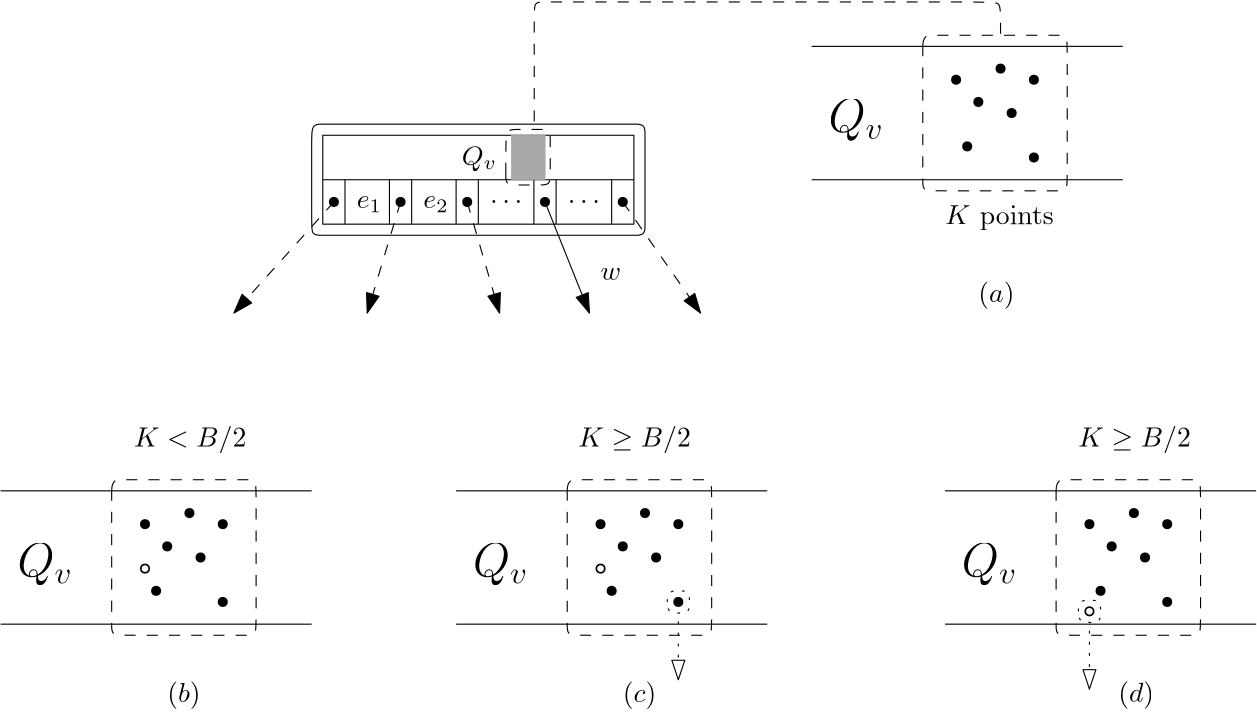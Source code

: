 <?xml version="1.0"?>
<!DOCTYPE ipe SYSTEM "ipe.dtd">
<ipe version="70107" creator="Ipe 7.2.2">
<info created="D:20160327185759" modified="D:20160531110619"/>
<ipestyle name="basic">
<symbol name="arrow/arc(spx)">
<path stroke="sym-stroke" fill="sym-stroke" pen="sym-pen">
0 0 m
-1 0.333 l
-1 -0.333 l
h
</path>
</symbol>
<symbol name="arrow/farc(spx)">
<path stroke="sym-stroke" fill="white" pen="sym-pen">
0 0 m
-1 0.333 l
-1 -0.333 l
h
</path>
</symbol>
<symbol name="mark/circle(sx)" transformations="translations">
<path fill="sym-stroke">
0.6 0 0 0.6 0 0 e
0.4 0 0 0.4 0 0 e
</path>
</symbol>
<symbol name="mark/disk(sx)" transformations="translations">
<path fill="sym-stroke">
0.6 0 0 0.6 0 0 e
</path>
</symbol>
<symbol name="mark/fdisk(sfx)" transformations="translations">
<group>
<path fill="sym-fill">
0.5 0 0 0.5 0 0 e
</path>
<path fill="sym-stroke" fillrule="eofill">
0.6 0 0 0.6 0 0 e
0.4 0 0 0.4 0 0 e
</path>
</group>
</symbol>
<symbol name="mark/box(sx)" transformations="translations">
<path fill="sym-stroke" fillrule="eofill">
-0.6 -0.6 m
0.6 -0.6 l
0.6 0.6 l
-0.6 0.6 l
h
-0.4 -0.4 m
0.4 -0.4 l
0.4 0.4 l
-0.4 0.4 l
h
</path>
</symbol>
<symbol name="mark/square(sx)" transformations="translations">
<path fill="sym-stroke">
-0.6 -0.6 m
0.6 -0.6 l
0.6 0.6 l
-0.6 0.6 l
h
</path>
</symbol>
<symbol name="mark/fsquare(sfx)" transformations="translations">
<group>
<path fill="sym-fill">
-0.5 -0.5 m
0.5 -0.5 l
0.5 0.5 l
-0.5 0.5 l
h
</path>
<path fill="sym-stroke" fillrule="eofill">
-0.6 -0.6 m
0.6 -0.6 l
0.6 0.6 l
-0.6 0.6 l
h
-0.4 -0.4 m
0.4 -0.4 l
0.4 0.4 l
-0.4 0.4 l
h
</path>
</group>
</symbol>
<symbol name="mark/cross(sx)" transformations="translations">
<group>
<path fill="sym-stroke">
-0.43 -0.57 m
0.57 0.43 l
0.43 0.57 l
-0.57 -0.43 l
h
</path>
<path fill="sym-stroke">
-0.43 0.57 m
0.57 -0.43 l
0.43 -0.57 l
-0.57 0.43 l
h
</path>
</group>
</symbol>
<symbol name="arrow/fnormal(spx)">
<path stroke="sym-stroke" fill="white" pen="sym-pen">
0 0 m
-1 0.333 l
-1 -0.333 l
h
</path>
</symbol>
<symbol name="arrow/pointed(spx)">
<path stroke="sym-stroke" fill="sym-stroke" pen="sym-pen">
0 0 m
-1 0.333 l
-0.8 0 l
-1 -0.333 l
h
</path>
</symbol>
<symbol name="arrow/fpointed(spx)">
<path stroke="sym-stroke" fill="white" pen="sym-pen">
0 0 m
-1 0.333 l
-0.8 0 l
-1 -0.333 l
h
</path>
</symbol>
<symbol name="arrow/linear(spx)">
<path stroke="sym-stroke" pen="sym-pen">
-1 0.333 m
0 0 l
-1 -0.333 l
</path>
</symbol>
<symbol name="arrow/fdouble(spx)">
<path stroke="sym-stroke" fill="white" pen="sym-pen">
0 0 m
-1 0.333 l
-1 -0.333 l
h
-1 0 m
-2 0.333 l
-2 -0.333 l
h
</path>
</symbol>
<symbol name="arrow/double(spx)">
<path stroke="sym-stroke" fill="sym-stroke" pen="sym-pen">
0 0 m
-1 0.333 l
-1 -0.333 l
h
-1 0 m
-2 0.333 l
-2 -0.333 l
h
</path>
</symbol>
<pen name="heavier" value="0.8"/>
<pen name="fat" value="1.2"/>
<pen name="ultrafat" value="2"/>
<symbolsize name="large" value="5"/>
<symbolsize name="small" value="2"/>
<symbolsize name="tiny" value="1.1"/>
<arrowsize name="large" value="10"/>
<arrowsize name="small" value="5"/>
<arrowsize name="tiny" value="3"/>
<color name="red" value="1 0 0"/>
<color name="green" value="0 1 0"/>
<color name="blue" value="0 0 1"/>
<color name="yellow" value="1 1 0"/>
<color name="orange" value="1 0.647 0"/>
<color name="gold" value="1 0.843 0"/>
<color name="purple" value="0.627 0.125 0.941"/>
<color name="gray" value="0.745"/>
<color name="brown" value="0.647 0.165 0.165"/>
<color name="navy" value="0 0 0.502"/>
<color name="pink" value="1 0.753 0.796"/>
<color name="seagreen" value="0.18 0.545 0.341"/>
<color name="turquoise" value="0.251 0.878 0.816"/>
<color name="violet" value="0.933 0.51 0.933"/>
<color name="darkblue" value="0 0 0.545"/>
<color name="darkcyan" value="0 0.545 0.545"/>
<color name="darkgray" value="0.663"/>
<color name="darkgreen" value="0 0.392 0"/>
<color name="darkmagenta" value="0.545 0 0.545"/>
<color name="darkorange" value="1 0.549 0"/>
<color name="darkred" value="0.545 0 0"/>
<color name="lightblue" value="0.678 0.847 0.902"/>
<color name="lightcyan" value="0.878 1 1"/>
<color name="lightgray" value="0.827"/>
<color name="lightgreen" value="0.565 0.933 0.565"/>
<color name="lightyellow" value="1 1 0.878"/>
<dashstyle name="dashed" value="[4] 0"/>
<dashstyle name="dotted" value="[1 3] 0"/>
<dashstyle name="dash dotted" value="[4 2 1 2] 0"/>
<dashstyle name="dash dot dotted" value="[4 2 1 2 1 2] 0"/>
<textsize name="large" value="\large"/>
<textsize name="Large" value="\Large"/>
<textsize name="LARGE" value="\LARGE"/>
<textsize name="huge" value="\huge"/>
<textsize name="Huge" value="\Huge"/>
<textsize name="small" value="\small"/>
<textsize name="footnote" value="\footnotesize"/>
<textsize name="tiny" value="\tiny"/>
<textstyle name="center" begin="\begin{center}" end="\end{center}"/>
<textstyle name="itemize" begin="\begin{itemize}" end="\end{itemize}"/>
<textstyle name="item" begin="\begin{itemize}\item{}" end="\end{itemize}"/>
<gridsize name="4 pts" value="4"/>
<gridsize name="8 pts (~3 mm)" value="8"/>
<gridsize name="16 pts (~6 mm)" value="16"/>
<gridsize name="32 pts (~12 mm)" value="32"/>
<gridsize name="10 pts (~3.5 mm)" value="10"/>
<gridsize name="20 pts (~7 mm)" value="20"/>
<gridsize name="14 pts (~5 mm)" value="14"/>
<gridsize name="28 pts (~10 mm)" value="28"/>
<gridsize name="56 pts (~20 mm)" value="56"/>
<anglesize name="90 deg" value="90"/>
<anglesize name="60 deg" value="60"/>
<anglesize name="45 deg" value="45"/>
<anglesize name="30 deg" value="30"/>
<anglesize name="22.5 deg" value="22.5"/>
<tiling name="falling" angle="-60" step="4" width="1"/>
<tiling name="rising" angle="30" step="4" width="1"/>
</ipestyle>
<page>
<layer name="alpha"/>
<view layers="alpha" active="alpha"/>
<path layer="alpha" matrix="1 0 0 1 84 112" stroke="black">
72 640 m
72 624 l
</path>
<path matrix="1 0 0 1 84 112" stroke="black">
88 640 m
88 624 l
</path>
<path matrix="1 0 0 1 84 112" stroke="black">
96 640 m
96 624 l
</path>
<path matrix="1 0 0 1 84 112" stroke="black">
112 640 m
112 624 l
</path>
<path matrix="1 0 0 1 84 112" stroke="black">
120 640 m
120 624 l
</path>
<path matrix="1 0 0 1 88 112" stroke="black">
136 640 m
136 624 l
</path>
<text matrix="1 0 0 1 -107.793 65.7751" transformations="translations" pos="268 676" stroke="black" type="label" width="9.108" height="4.294" depth="1.49" valign="baseline">$e_1$</text>
<text matrix="1 0 0 1 -107.793 65.7751" transformations="translations" pos="292 676" stroke="black" type="label" width="9.108" height="4.294" depth="1.49" valign="baseline">$e_2$</text>
<text matrix="1 0 0 1 -107.793 65.7751" transformations="translations" pos="316 676" stroke="black" type="label" width="11.623" height="4.428" depth="0" valign="baseline">$\cdots$</text>
<use matrix="1 0 0 1 -108 64" name="mark/disk(sx)" pos="284 680" size="normal" stroke="black"/>
<use matrix="1 0 0 1 -108 64" name="mark/disk(sx)" pos="260 680" size="normal" stroke="black"/>
<use matrix="1 0 0 1 -108 64" name="mark/disk(sx)" pos="308 680" size="normal" stroke="black"/>
<use matrix="1 0 0 1 -104 64" name="mark/disk(sx)" pos="332 680" size="normal" stroke="black"/>
<path matrix="1 0 0 1 96 112" stroke="black">
136 640 m
136 624 l
</path>
<path matrix="1 0 0 1 116 112" stroke="black">
136 640 m
136 624 l
</path>
<use matrix="1 0 0 1 -76 64" name="mark/disk(sx)" pos="332 680" size="normal" stroke="black"/>
<text matrix="1 0 0 1 -79.7928 65.7751" transformations="translations" pos="316 676" stroke="black" type="label" width="11.623" height="4.428" depth="0" valign="baseline">$\cdots$</text>
<text matrix="1 0 0 1 -41.9282 61.2431" transformations="translations" pos="240 696" stroke="black" type="label" width="12.609" height="6.815" depth="1.93" valign="baseline">$Q_v$</text>
<path matrix="1 0 0 1 -44 64" stroke="black">
188 700 m
188 704
188 708
192 708
192 708
304 708
304 708
308 708
308 704
308 704
308 672
308 672
308 668
304 668
304 668
192 668
192 668
188 668
188 672
188 700
188 700 c
</path>
<path matrix="0.145833 0 0 1 216.917 64" stroke="black" dash="dashed" arrow="normal/normal">
268 680 m
460 640 l
</path>
<path matrix="0.0882353 0 0 1 178.471 64" stroke="black" dash="dashed" arrow="normal/normal">
244 680 m
376 640 l
</path>
<path matrix="-1 0 0 1 396 64" stroke="black" dash="dashed" arrow="normal/normal">
220 680 m
232 640 l
</path>
<path matrix="0.321429 0 0 1 89 64" stroke="black" dash="dashed" arrow="normal/normal">
196 680 m
84 640 l
</path>
<path matrix="0.0833326 0 0 1 205.667 64" stroke="black" arrow="normal/normal">
268 680 m
460 640 l
</path>
<path matrix="1.4 0 0 1 58.4 112" stroke="black">
64 640 m
64 624 l
144 624 l
144 640 l
h
</path>
<path matrix="1 0 0 1 100 64" stroke="black">
224 736 m
336 736 l
336 736 l
</path>
<path matrix="1 0 0 1 100 64" stroke="black">
224 688 m
336 688 l
336 688 l
</path>
<text matrix="1 0 0 1 90.072 73.2431" transformations="translations" pos="240 696" stroke="black" type="label" width="19.937" height="11.761" depth="3.35" valign="baseline" size="LARGE">$Q_v$</text>
<path matrix="1 0 0 1 100 64" stroke="black" dash="dashed">
264 736 m
264 740
268 740
268 740
312 740
312 740
316 740
316 736
316 688
316 684
312 684
312 684
268 684
264 684
264 688
264 688
264 736
264 736 c
</path>
<path matrix="0.99927 0 0 0.956641 100.213 96.6057" stroke="black" dash="dashed">
292 740 m
292 748
292 752
288 752
132 752
128 752
124 752
124 748
124 704
124 704
124 704 c
</path>
<path matrix="1 0 0 1 -44 64" stroke="black">
192 688 m
192 704 l
304 704 l
304 688 l
304 688 l
</path>
<path matrix="1 0 0 1 -42.11 62.103" stroke="black" dash="dashed">
256 692 m
256 704
256 708
260 708
268 708
272 708
272 704
272 692
272 688
268 688
260 688
256 688
256 692
256 692
256 692 c
</path>
<path matrix="1 0 0 1 -44 64" stroke="darkgray" fill="darkgray">
260 704 m
260 688 l
272 688 l
272 704 l
h
</path>
<text matrix="1 0 0 1 180 -60" transformations="translations" pos="204 768" stroke="black" type="label" width="13.015" height="7.473" depth="2.49" valign="baseline">$\left(a\right)$</text>
<use matrix="1 0 0 1 100 64" name="mark/disk(sx)" pos="276 724" size="normal" stroke="black"/>
<use matrix="1 0 0 1 100 64" name="mark/disk(sx)" pos="296 712" size="normal" stroke="black"/>
<use matrix="1 0 0 1 100 64" name="mark/disk(sx)" pos="304 724" size="normal" stroke="black"/>
<use matrix="1 0 0 1 100 64" name="mark/disk(sx)" pos="280 700" size="normal" stroke="black"/>
<use matrix="1 0 0 1 100 64" name="mark/disk(sx)" pos="304 696" size="normal" stroke="black"/>
<use matrix="1 0 0 1 100 64" name="mark/disk(sx)" pos="284 716" size="normal" stroke="black"/>
<use matrix="1 0 0 1 100 64" name="mark/disk(sx)" pos="292 728" size="normal" stroke="black"/>
<text matrix="1 0 0 1 96 68" transformations="translations" pos="276 668" stroke="black" type="label" width="39.117" height="6.815" depth="1.93" valign="baseline">$K$ points</text>
<path matrix="1 0 0 1 -192 -96" stroke="black">
224 736 m
336 736 l
336 736 l
</path>
<path matrix="1 0 0 1 -192 -96" stroke="black">
224 688 m
336 688 l
336 688 l
</path>
<text matrix="1 0 0 1 -201.928 -86.7569" transformations="translations" pos="240 696" stroke="black" type="label" width="19.937" height="11.761" depth="3.35" valign="baseline" size="LARGE">$Q_v$</text>
<path matrix="1 0 0 1 -192 -96" stroke="black" dash="dashed">
264 736 m
264 740
268 740
268 740
312 740
312 740
316 740
316 736
316 688
316 684
312 684
312 684
268 684
264 684
264 688
264 688
264 736
264 736 c
</path>
<use matrix="1 0 0 1 -192 -96" name="mark/disk(sx)" pos="276 724" size="normal" stroke="black"/>
<use matrix="1 0 0 1 -192 -96" name="mark/disk(sx)" pos="296 712" size="normal" stroke="black"/>
<use matrix="1 0 0 1 -192 -96" name="mark/disk(sx)" pos="304 724" size="normal" stroke="black"/>
<use matrix="1 0 0 1 -192 -96" name="mark/disk(sx)" pos="280 700" size="normal" stroke="black"/>
<use matrix="1 0 0 1 -192 -96" name="mark/disk(sx)" pos="304 696" size="normal" stroke="black"/>
<use matrix="1 0 0 1 -192 -96" name="mark/disk(sx)" pos="284 716" size="normal" stroke="black"/>
<use matrix="1 0 0 1 -192 -96" name="mark/disk(sx)" pos="292 728" size="normal" stroke="black"/>
<use matrix="1 0 0 1 -112 32" name="mark/circle(sx)" pos="196 580" size="normal" stroke="black"/>
<text matrix="1 0 0 1 172 52" transformations="translations" pos="68 604" stroke="black" type="label" width="40.477" height="7.473" depth="2.49" valign="baseline">$K \geq B/2$</text>
<path matrix="1 0 0 1 -28 -96" stroke="black">
224 736 m
336 736 l
336 736 l
</path>
<path matrix="1 0 0 1 -28 -96" stroke="black">
224 688 m
336 688 l
336 688 l
</path>
<text matrix="1 0 0 1 -37.928 -86.757" transformations="translations" pos="240 696" stroke="black" type="label" width="19.937" height="11.761" depth="3.35" valign="baseline" size="LARGE">$Q_v$</text>
<path matrix="1 0 0 1 -28 -96" stroke="black" dash="dashed">
264 736 m
264 740
268 740
268 740
312 740
312 740
316 740
316 736
316 688
316 684
312 684
312 684
268 684
264 684
264 688
264 688
264 736
264 736 c
</path>
<use matrix="1 0 0 1 -28 -96" name="mark/disk(sx)" pos="276 724" size="normal" stroke="black"/>
<use matrix="1 0 0 1 -28 -96" name="mark/disk(sx)" pos="296 712" size="normal" stroke="black"/>
<use matrix="1 0 0 1 -28 -96" name="mark/disk(sx)" pos="304 724" size="normal" stroke="black"/>
<use matrix="1 0 0 1 -28 -96" name="mark/disk(sx)" pos="280 700" size="normal" stroke="black"/>
<use matrix="1 0 0 1 -28 -96" name="mark/disk(sx)" pos="304 696" size="normal" stroke="black"/>
<use matrix="1 0 0 1 -28 -96" name="mark/disk(sx)" pos="284 716" size="normal" stroke="black"/>
<use matrix="1 0 0 1 -28 -96" name="mark/disk(sx)" pos="292 728" size="normal" stroke="black"/>
<use matrix="1 0 0 1 52 32" name="mark/circle(sx)" pos="196 580" size="normal" stroke="black"/>
<path matrix="1 0 0 1 52 116" stroke="black" dash="dotted">
220 484 m
220 488
224 488
228 488
228 484
228 480
224 480
220 480
220 484
220 484 c
</path>
<path matrix="1 0 0 1.2 52 20" stroke="black" dash="dotted" rarrow="farc/normal">
224 460 m
224 480 l
224 480 l
</path>
<text matrix="1 0 0 1 352 52" transformations="translations" pos="68 604" stroke="black" type="label" width="40.477" height="7.473" depth="2.49" valign="baseline">$K \geq B/2$</text>
<path matrix="1 0 0 1 148 -96" stroke="black">
224 736 m
336 736 l
336 736 l
</path>
<path matrix="1 0 0 1 148 -96" stroke="black">
224 688 m
336 688 l
336 688 l
</path>
<text matrix="1 0 0 1 138.072 -86.757" transformations="translations" pos="240 696" stroke="black" type="label" width="19.937" height="11.761" depth="3.35" valign="baseline" size="LARGE">$Q_v$</text>
<path matrix="1 0 0 1 148 -96" stroke="black" dash="dashed">
264 736 m
264 740
268 740
268 740
312 740
312 740
316 740
316 736
316 688
316 684
312 684
312 684
268 684
264 684
264 688
264 688
264 736
264 736 c
</path>
<use matrix="1 0 0 1 148 -96" name="mark/disk(sx)" pos="276 724" size="normal" stroke="black"/>
<use matrix="1 0 0 1 148 -96" name="mark/disk(sx)" pos="296 712" size="normal" stroke="black"/>
<use matrix="1 0 0 1 148 -96" name="mark/disk(sx)" pos="304 724" size="normal" stroke="black"/>
<use matrix="1 0 0 1 148 -96" name="mark/disk(sx)" pos="280 700" size="normal" stroke="black"/>
<use matrix="1 0 0 1 148 -96" name="mark/disk(sx)" pos="304 696" size="normal" stroke="black"/>
<use matrix="1 0 0 1 148 -96" name="mark/disk(sx)" pos="284 716" size="normal" stroke="black"/>
<use matrix="1 0 0 1 148 -96" name="mark/disk(sx)" pos="292 728" size="normal" stroke="black"/>
<use matrix="1 0 0 1 228 16.6215" name="mark/circle(sx)" pos="196 580" size="normal" stroke="black"/>
<path matrix="1 0 0 1 200 112.622" stroke="black" dash="dotted">
220 484 m
220 488
224 488
228 488
228 484
228 480
224 480
220 480
220 484
220 484 c
</path>
<path matrix="1 0 0 1.2 200 16.6215" stroke="black" dash="dotted" rarrow="farc/normal">
224 460 m
224 480 l
224 480 l
</path>
<text matrix="1 0 0 1 138 66" transformations="translations" pos="296.348 498.078" stroke="black" type="label" width="12.934" height="7.473" depth="2.49" valign="baseline">$\left(d\right)$</text>
<text matrix="1 0 0 1 100 64" transformations="translations" pos="148 652" stroke="black" type="label" width="7.401" height="4.289" depth="0" valign="baseline">$w$</text>
<text matrix="1 0 0 1 -80 0" transformations="translations" pos="160 656" stroke="black" type="label" width="40.477" height="7.473" depth="2.49" valign="baseline">$K &lt; B/2$</text>
<text matrix="1 0 0 1 8 4" transformations="translations" pos="84 560" stroke="black" type="label" width="12.024" height="7.473" depth="2.49" valign="baseline">$\left(b\right)$</text>
<text matrix="1 0 0 1 172 4" transformations="translations" pos="84 560" stroke="black" type="label" width="12.06" height="7.473" depth="2.49" valign="baseline">$\left(c\right)$</text>
</page>
</ipe>
